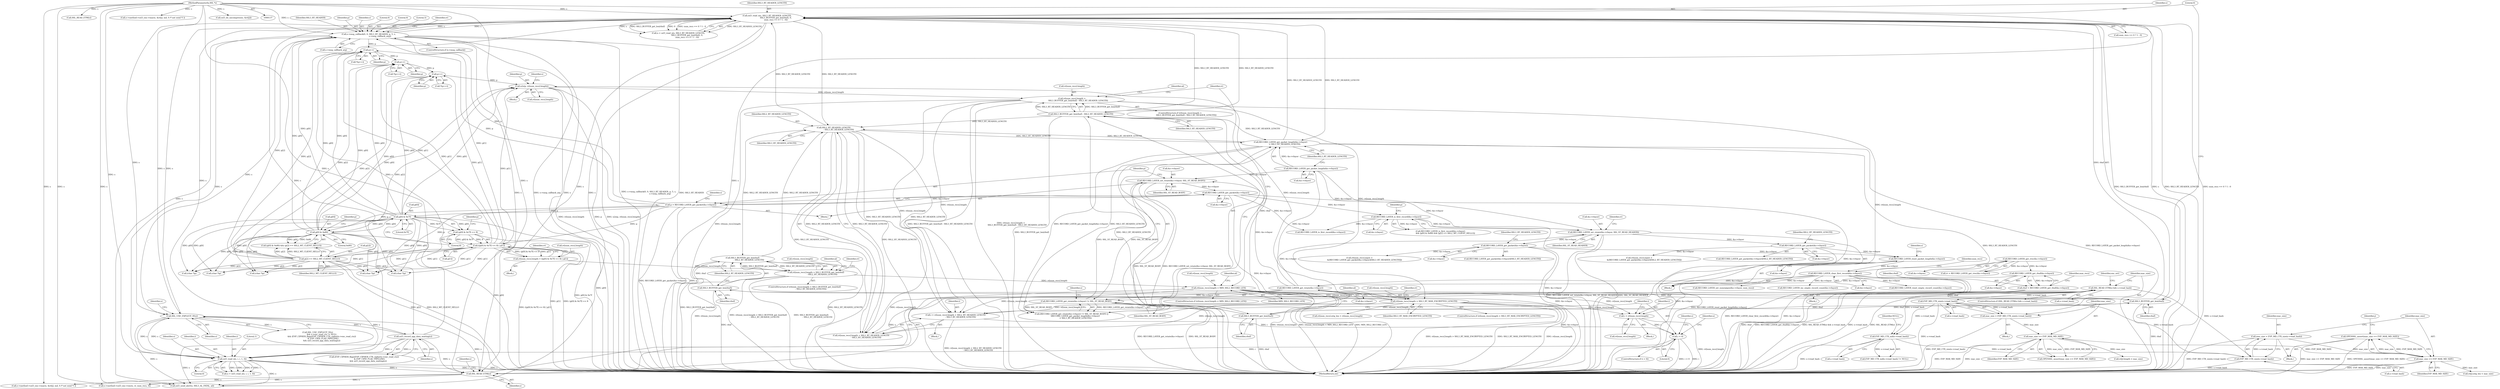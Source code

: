 digraph "0_openssl_4ad93618d26a3ea23d36ad5498ff4f59eff3a4d2_1@API" {
"1000922" [label="(Call,OPENSSL_assert(mac_size <= EVP_MAX_MD_SIZE))"];
"1000923" [label="(Call,mac_size <= EVP_MAX_MD_SIZE)"];
"1000916" [label="(Call,mac_size = EVP_MD_CTX_size(s->read_hash))"];
"1000918" [label="(Call,EVP_MD_CTX_size(s->read_hash))"];
"1000750" [label="(Call,EVP_MD_CTX_size(s->read_hash))"];
"1000740" [label="(Call,SSL_READ_ETM(s) && s->read_hash)"];
"1000741" [label="(Call,SSL_READ_ETM(s))"];
"1000216" [label="(Call,ssl3_read_n(s, SSL3_RT_HEADER_LENGTH,\n                            SSL3_BUFFER_get_len(rbuf), 0,\n                            num_recs == 0 ? 1 : 0))"];
"1000342" [label="(Call,s->msg_callback(0, 0, SSL3_RT_HEADER, p, 5, s,\n                                    s->msg_callback_arg))"];
"1000292" [label="(Call,p[0] & 0x7f)"];
"1000259" [label="(Call,p[0] & 0x80)"];
"1000240" [label="(Call,p = RECORD_LAYER_get_packet(&s->rlayer))"];
"1000242" [label="(Call,RECORD_LAYER_get_packet(&s->rlayer))"];
"1000234" [label="(Call,RECORD_LAYER_set_rstate(&s->rlayer, SSL_ST_READ_BODY))"];
"1000200" [label="(Call,RECORD_LAYER_get_rstate(&s->rlayer))"];
"1000701" [label="(Call,RECORD_LAYER_clear_first_record(&s->rlayer))"];
"1000696" [label="(Call,RECORD_LAYER_reset_packet_length(&s->rlayer))"];
"1000643" [label="(Call,RECORD_LAYER_get_packet(&s->rlayer))"];
"1000604" [label="(Call,RECORD_LAYER_set_rstate(&s->rlayer, SSL_ST_READ_HEADER))"];
"1000253" [label="(Call,RECORD_LAYER_is_first_record(&s->rlayer))"];
"1000207" [label="(Call,RECORD_LAYER_get_packet_length(&s->rlayer))"];
"1000627" [label="(Call,RECORD_LAYER_get_packet(&s->rlayer))"];
"1000173" [label="(Call,RECORD_LAYER_get_rbuf(&s->rlayer))"];
"1000166" [label="(Call,RECORD_LAYER_get_rrec(&s->rlayer))"];
"1000199" [label="(Call,RECORD_LAYER_get_rstate(&s->rlayer) != SSL_ST_READ_BODY)"];
"1000264" [label="(Call,p[2] == SSL2_MT_CLIENT_HELLO)"];
"1000290" [label="(Call,((p[0] & 0x7f) << 8) | p[1])"];
"1000291" [label="(Call,(p[0] & 0x7f) << 8)"];
"1000138" [label="(MethodParameterIn,SSL *s)"];
"1000737" [label="(Call,ssl3_record_app_data_waiting(s))"];
"1000721" [label="(Call,SSL_USE_EXPLICIT_IV(s))"];
"1000592" [label="(Call,ssl3_read_n(s, i, i, 1, 0))"];
"1000586" [label="(Call,i > 0)"];
"1000578" [label="(Call,i = rr[num_recs].length)"];
"1000321" [label="(Call,rr[num_recs].length < MIN_SSL2_RECORD_LEN)"];
"1000302" [label="(Call,rr[num_recs].length > SSL3_BUFFER_get_len(rbuf)\n                    - SSL2_RT_HEADER_LENGTH)"];
"1000284" [label="(Call,rr[num_recs].length = ((p[0] & 0x7f) << 8) | p[1])"];
"1000308" [label="(Call,SSL3_BUFFER_get_len(rbuf)\n                    - SSL2_RT_HEADER_LENGTH)"];
"1000309" [label="(Call,SSL3_BUFFER_get_len(rbuf))"];
"1000219" [label="(Call,SSL3_BUFFER_get_len(rbuf))"];
"1000171" [label="(Call,rbuf = RECORD_LAYER_get_rbuf(&s->rlayer))"];
"1000545" [label="(Call,SSL3_BUFFER_get_len(rbuf))"];
"1000573" [label="(Call,SSL2_RT_HEADER_LENGTH\n                - SSL3_RT_HEADER_LENGTH)"];
"1000206" [label="(Call,RECORD_LAYER_get_packet_length(&s->rlayer)\n             < SSL3_RT_HEADER_LENGTH)"];
"1000544" [label="(Call,SSL3_BUFFER_get_len(rbuf) - SSL3_RT_HEADER_LENGTH)"];
"1000538" [label="(Call,rr[num_recs].length >\n                    SSL3_BUFFER_get_len(rbuf) - SSL3_RT_HEADER_LENGTH)"];
"1000385" [label="(Call,n2s(p, rr[num_recs].length))"];
"1000369" [label="(Call,p++)"];
"1000364" [label="(Call,p++)"];
"1000359" [label="(Call,p++)"];
"1000650" [label="(Call,rr[num_recs].length > SSL3_RT_MAX_ENCRYPTED_LENGTH)"];
"1000565" [label="(Call,i = rr[num_recs].length + SSL2_RT_HEADER_LENGTH\n                - SSL3_RT_HEADER_LENGTH)"];
"1000905" [label="(Call,EVP_MD_CTX_md(s->read_hash))"];
"1000755" [label="(Call,mac_size <= EVP_MAX_MD_SIZE)"];
"1000748" [label="(Call,mac_size = EVP_MD_CTX_size(s->read_hash))"];
"1000205" [label="(Identifier,SSL_ST_READ_BODY)"];
"1000739" [label="(ControlStructure,if (SSL_READ_ETM(s) && s->read_hash))"];
"1000592" [label="(Call,ssl3_read_n(s, i, i, 1, 0))"];
"1000573" [label="(Call,SSL2_RT_HEADER_LENGTH\n                - SSL3_RT_HEADER_LENGTH)"];
"1000910" [label="(Block,)"];
"1000744" [label="(Identifier,s)"];
"1000217" [label="(Identifier,s)"];
"1000609" [label="(Identifier,SSL_ST_READ_HEADER)"];
"1000668" [label="(Identifier,rr)"];
"1000369" [label="(Call,p++)"];
"1000938" [label="(Call,rr[j].orig_len < mac_size)"];
"1000701" [label="(Call,RECORD_LAYER_clear_first_record(&s->rlayer))"];
"1000387" [label="(Call,rr[num_recs].length)"];
"1000605" [label="(Call,&s->rlayer)"];
"1000345" [label="(Identifier,SSL3_RT_HEADER)"];
"1000320" [label="(ControlStructure,if (rr[num_recs].length < MIN_SSL2_RECORD_LEN))"];
"1000293" [label="(Call,p[0])"];
"1000593" [label="(Identifier,s)"];
"1000928" [label="(Identifier,j)"];
"1000656" [label="(Identifier,SSL3_RT_MAX_ENCRYPTED_LENGTH)"];
"1000346" [label="(Identifier,p)"];
"1000218" [label="(Identifier,SSL3_RT_HEADER_LENGTH)"];
"1000905" [label="(Call,EVP_MD_CTX_md(s->read_hash))"];
"1000259" [label="(Call,p[0] & 0x80)"];
"1000284" [label="(Call,rr[num_recs].length = ((p[0] & 0x7f) << 8) | p[1])"];
"1000836" [label="(Identifier,enc_err)"];
"1000219" [label="(Call,SSL3_BUFFER_get_len(rbuf))"];
"1000240" [label="(Call,p = RECORD_LAYER_get_packet(&s->rlayer))"];
"1000628" [label="(Call,&s->rlayer)"];
"1000595" [label="(Identifier,i)"];
"1000305" [label="(Identifier,rr)"];
"1000708" [label="(Identifier,num_recs)"];
"1000290" [label="(Call,((p[0] & 0x7f) << 8) | p[1])"];
"1000363" [label="(Call,*(p++))"];
"1000614" [label="(Identifier,rr)"];
"1000386" [label="(Identifier,p)"];
"1000207" [label="(Call,RECORD_LAYER_get_packet_length(&s->rlayer))"];
"1000291" [label="(Call,(p[0] & 0x7f) << 8)"];
"1000498" [label="(Call,(char *)p)"];
"1000919" [label="(Call,s->read_hash)"];
"1000385" [label="(Call,n2s(p, rr[num_recs].length))"];
"1000632" [label="(Identifier,SSL2_RT_HEADER_LENGTH)"];
"1000481" [label="(Call,(char *)p)"];
"1000547" [label="(Identifier,SSL3_RT_HEADER_LENGTH)"];
"1000743" [label="(Call,s->read_hash)"];
"1000167" [label="(Call,&s->rlayer)"];
"1000741" [label="(Call,SSL_READ_ETM(s))"];
"1000172" [label="(Identifier,rbuf)"];
"1000539" [label="(Call,rr[num_recs].length)"];
"1000368" [label="(Call,*(p++))"];
"1000923" [label="(Call,mac_size <= EVP_MAX_MD_SIZE)"];
"1000579" [label="(Identifier,i)"];
"1000925" [label="(Identifier,EVP_MAX_MD_SIZE)"];
"1000254" [label="(Call,&s->rlayer)"];
"1000676" [label="(Call,rr[num_recs].orig_len = rr[num_recs].length)"];
"1000751" [label="(Call,s->read_hash)"];
"1000550" [label="(Identifier,al)"];
"1000321" [label="(Call,rr[num_recs].length < MIN_SSL2_RECORD_LEN)"];
"1000565" [label="(Call,i = rr[num_recs].length + SSL2_RT_HEADER_LENGTH\n                - SSL3_RT_HEADER_LENGTH)"];
"1000253" [label="(Call,RECORD_LAYER_is_first_record(&s->rlayer))"];
"1000902" [label="(Call,SSL_READ_ETM(s))"];
"1000296" [label="(Literal,0x7f)"];
"1000342" [label="(Call,s->msg_callback(0, 0, SSL3_RT_HEADER, p, 5, s,\n                                    s->msg_callback_arg))"];
"1000139" [label="(Block,)"];
"1000171" [label="(Call,rbuf = RECORD_LAYER_get_rbuf(&s->rlayer))"];
"1001197" [label="(MethodReturn,int)"];
"1000737" [label="(Call,ssl3_record_app_data_waiting(s))"];
"1000704" [label="(Identifier,s)"];
"1000578" [label="(Call,i = rr[num_recs].length)"];
"1000200" [label="(Call,RECORD_LAYER_get_rstate(&s->rlayer))"];
"1001181" [label="(Call,RECORD_LAYER_set_numrpipes(&s->rlayer, num_recs))"];
"1000560" [label="(Identifier,rr)"];
"1000906" [label="(Call,s->read_hash)"];
"1000806" [label="(Call,s->method->ssl3_enc->mac(s, &rr[j], md, 0 /* not send */ ))"];
"1000642" [label="(Call,RECORD_LAYER_get_packet(&s->rlayer)[SSL3_RT_HEADER_LENGTH])"];
"1000299" [label="(Identifier,p)"];
"1000697" [label="(Call,&s->rlayer)"];
"1000590" [label="(Call,n = ssl3_read_n(s, i, i, 1, 0))"];
"1000348" [label="(Identifier,s)"];
"1000754" [label="(Call,OPENSSL_assert(mac_size <= EVP_MAX_MD_SIZE))"];
"1001153" [label="(Call,RECORD_LAYER_inc_empty_record_count(&s->rlayer))"];
"1000635" [label="(Call,rr[num_recs].input =\n                &(RECORD_LAYER_get_packet(&s->rlayer)[SSL3_RT_HEADER_LENGTH]))"];
"1000285" [label="(Call,rr[num_recs].length)"];
"1000337" [label="(Block,)"];
"1000358" [label="(Call,*(p++))"];
"1000566" [label="(Identifier,i)"];
"1000250" [label="(Identifier,s)"];
"1000164" [label="(Call,rr = RECORD_LAYER_get_rrec(&s->rlayer))"];
"1000756" [label="(Identifier,mac_size)"];
"1000619" [label="(Call,rr[num_recs].input =\n                &(RECORD_LAYER_get_packet(&s->rlayer)[SSL2_RT_HEADER_LENGTH]))"];
"1000222" [label="(Call,num_recs == 0 ? 1 : 0)"];
"1000221" [label="(Literal,0)"];
"1000696" [label="(Call,RECORD_LAYER_reset_packet_length(&s->rlayer))"];
"1000597" [label="(Literal,0)"];
"1000199" [label="(Call,RECORD_LAYER_get_rstate(&s->rlayer) != SSL_ST_READ_BODY)"];
"1000729" [label="(Call,(EVP_CIPHER_flags(EVP_CIPHER_CTX_cipher(s->enc_read_ctx))\n                 & EVP_CIPH_FLAG_PIPELINE)\n             && ssl3_record_app_data_waiting(s))"];
"1000755" [label="(Call,mac_size <= EVP_MAX_MD_SIZE)"];
"1000359" [label="(Call,p++)"];
"1000370" [label="(Identifier,p)"];
"1000567" [label="(Call,rr[num_recs].length + SSL2_RT_HEADER_LENGTH\n                - SSL3_RT_HEADER_LENGTH)"];
"1000585" [label="(ControlStructure,if (i > 0))"];
"1000649" [label="(ControlStructure,if (rr[num_recs].length > SSL3_RT_MAX_ENCRYPTED_LENGTH))"];
"1000916" [label="(Call,mac_size = EVP_MD_CTX_size(s->read_hash))"];
"1000659" [label="(Identifier,al)"];
"1000314" [label="(Identifier,al)"];
"1000344" [label="(Literal,0)"];
"1000268" [label="(Identifier,SSL2_MT_CLIENT_HELLO)"];
"1000917" [label="(Identifier,mac_size)"];
"1000924" [label="(Identifier,mac_size)"];
"1000234" [label="(Call,RECORD_LAYER_set_rstate(&s->rlayer, SSL_ST_READ_BODY))"];
"1000721" [label="(Call,SSL_USE_EXPLICIT_IV(s))"];
"1000738" [label="(Identifier,s)"];
"1000577" [label="(Block,)"];
"1000330" [label="(Identifier,al)"];
"1001019" [label="(Call,s->method->ssl3_enc->mac(s, &rr[j], md, 0 /* not send */ ))"];
"1000837" [label="(Call,s->method->ssl3_enc->enc(s, rr, num_recs, 0))"];
"1000904" [label="(Call,EVP_MD_CTX_md(s->read_hash) != NULL)"];
"1000918" [label="(Call,EVP_MD_CTX_size(s->read_hash))"];
"1000604" [label="(Call,RECORD_LAYER_set_rstate(&s->rlayer, SSL_ST_READ_HEADER))"];
"1000298" [label="(Call,p[1])"];
"1000327" [label="(Identifier,MIN_SSL2_RECORD_LEN)"];
"1000322" [label="(Call,rr[num_recs].length)"];
"1000301" [label="(ControlStructure,if (rr[num_recs].length > SSL3_BUFFER_get_len(rbuf)\n                    - SSL2_RT_HEADER_LENGTH))"];
"1000746" [label="(Block,)"];
"1000748" [label="(Call,mac_size = EVP_MD_CTX_size(s->read_hash))"];
"1000206" [label="(Call,RECORD_LAYER_get_packet_length(&s->rlayer)\n             < SSL3_RT_HEADER_LENGTH)"];
"1000241" [label="(Identifier,p)"];
"1000750" [label="(Call,EVP_MD_CTX_size(s->read_hash))"];
"1000544" [label="(Call,SSL3_BUFFER_get_len(rbuf) - SSL3_RT_HEADER_LENGTH)"];
"1000252" [label="(Call,RECORD_LAYER_is_first_record(&s->rlayer)\n                && (p[0] & 0x80) && (p[2] == SSL2_MT_CLIENT_HELLO))"];
"1000265" [label="(Call,p[2])"];
"1000235" [label="(Call,&s->rlayer)"];
"1000575" [label="(Identifier,SSL3_RT_HEADER_LENGTH)"];
"1000546" [label="(Identifier,rbuf)"];
"1000740" [label="(Call,SSL_READ_ETM(s) && s->read_hash)"];
"1000922" [label="(Call,OPENSSL_assert(mac_size <= EVP_MAX_MD_SIZE))"];
"1000243" [label="(Call,&s->rlayer)"];
"1000173" [label="(Call,RECORD_LAYER_get_rbuf(&s->rlayer))"];
"1001190" [label="(Call,ssl3_send_alert(s, SSL3_AL_FATAL, al))"];
"1000455" [label="(Call,RECORD_LAYER_is_first_record(&s->rlayer))"];
"1000198" [label="(Call,(RECORD_LAYER_get_rstate(&s->rlayer) != SSL_ST_READ_BODY) ||\n            (RECORD_LAYER_get_packet_length(&s->rlayer)\n             < SSL3_RT_HEADER_LENGTH))"];
"1000564" [label="(Block,)"];
"1000586" [label="(Call,i > 0)"];
"1000343" [label="(Literal,0)"];
"1000338" [label="(ControlStructure,if (s->msg_callback))"];
"1000347" [label="(Literal,5)"];
"1000349" [label="(Call,s->msg_callback_arg)"];
"1000580" [label="(Call,rr[num_recs].length)"];
"1000490" [label="(Call,(char *)p)"];
"1000210" [label="(Identifier,s)"];
"1000297" [label="(Literal,8)"];
"1000214" [label="(Call,n = ssl3_read_n(s, SSL3_RT_HEADER_LENGTH,\n                            SSL3_BUFFER_get_len(rbuf), 0,\n                            num_recs == 0 ? 1 : 0))"];
"1000574" [label="(Identifier,SSL2_RT_HEADER_LENGTH)"];
"1000769" [label="(Call,rr[j].length < mac_size)"];
"1000201" [label="(Call,&s->rlayer)"];
"1000220" [label="(Identifier,rbuf)"];
"1000260" [label="(Call,p[0])"];
"1000269" [label="(Block,)"];
"1000138" [label="(MethodParameterIn,SSL *s)"];
"1000587" [label="(Identifier,i)"];
"1000309" [label="(Call,SSL3_BUFFER_get_len(rbuf))"];
"1000702" [label="(Call,&s->rlayer)"];
"1000261" [label="(Identifier,p)"];
"1000650" [label="(Call,rr[num_recs].length > SSL3_RT_MAX_ENCRYPTED_LENGTH)"];
"1000208" [label="(Call,&s->rlayer)"];
"1000749" [label="(Identifier,mac_size)"];
"1000365" [label="(Identifier,p)"];
"1000196" [label="(Block,)"];
"1000216" [label="(Call,ssl3_read_n(s, SSL3_RT_HEADER_LENGTH,\n                            SSL3_BUFFER_get_len(rbuf), 0,\n                            num_recs == 0 ? 1 : 0))"];
"1000302" [label="(Call,rr[num_recs].length > SSL3_BUFFER_get_len(rbuf)\n                    - SSL2_RT_HEADER_LENGTH)"];
"1000179" [label="(Identifier,max_recs)"];
"1000651" [label="(Call,rr[num_recs].length)"];
"1000364" [label="(Call,p++)"];
"1000174" [label="(Call,&s->rlayer)"];
"1000588" [label="(Literal,0)"];
"1000909" [label="(Identifier,NULL)"];
"1000360" [label="(Identifier,p)"];
"1000472" [label="(Call,(char *)p)"];
"1000311" [label="(Identifier,SSL2_RT_HEADER_LENGTH)"];
"1000166" [label="(Call,RECORD_LAYER_get_rrec(&s->rlayer))"];
"1000538" [label="(Call,rr[num_recs].length >\n                    SSL3_BUFFER_get_len(rbuf) - SSL3_RT_HEADER_LENGTH)"];
"1000757" [label="(Identifier,EVP_MAX_MD_SIZE)"];
"1000239" [label="(Identifier,SSL_ST_READ_BODY)"];
"1000627" [label="(Call,RECORD_LAYER_get_packet(&s->rlayer))"];
"1000355" [label="(Identifier,rr)"];
"1000537" [label="(ControlStructure,if (rr[num_recs].length >\n                    SSL3_BUFFER_get_len(rbuf) - SSL3_RT_HEADER_LENGTH))"];
"1000720" [label="(Call,SSL_USE_EXPLICIT_IV(s)\n             && s->enc_read_ctx != NULL\n             && (EVP_CIPHER_flags(EVP_CIPHER_CTX_cipher(s->enc_read_ctx))\n                 & EVP_CIPH_FLAG_PIPELINE)\n             && ssl3_record_app_data_waiting(s))"];
"1000545" [label="(Call,SSL3_BUFFER_get_len(rbuf))"];
"1000213" [label="(Block,)"];
"1000607" [label="(Identifier,s)"];
"1000308" [label="(Call,SSL3_BUFFER_get_len(rbuf)\n                    - SSL2_RT_HEADER_LENGTH)"];
"1000324" [label="(Identifier,rr)"];
"1000594" [label="(Identifier,i)"];
"1000242" [label="(Call,RECORD_LAYER_get_packet(&s->rlayer))"];
"1000591" [label="(Identifier,n)"];
"1000596" [label="(Literal,1)"];
"1000264" [label="(Call,p[2] == SSL2_MT_CLIENT_HELLO)"];
"1000396" [label="(Identifier,s)"];
"1000258" [label="(Call,(p[0] & 0x80) && (p[2] == SSL2_MT_CLIENT_HELLO))"];
"1000212" [label="(Identifier,SSL3_RT_HEADER_LENGTH)"];
"1000292" [label="(Call,p[0] & 0x7f)"];
"1000643" [label="(Call,RECORD_LAYER_get_packet(&s->rlayer))"];
"1000648" [label="(Identifier,SSL3_RT_HEADER_LENGTH)"];
"1000644" [label="(Call,&s->rlayer)"];
"1000310" [label="(Identifier,rbuf)"];
"1000303" [label="(Call,rr[num_recs].length)"];
"1000266" [label="(Identifier,p)"];
"1000263" [label="(Literal,0x80)"];
"1000742" [label="(Identifier,s)"];
"1001176" [label="(Call,RECORD_LAYER_reset_empty_record_count(&s->rlayer))"];
"1000726" [label="(Identifier,s)"];
"1000626" [label="(Call,RECORD_LAYER_get_packet(&s->rlayer)[SSL2_RT_HEADER_LENGTH])"];
"1000722" [label="(Identifier,s)"];
"1000513" [label="(Call,(char *)p)"];
"1001107" [label="(Call,ssl3_do_uncompress(s, &rr[j]))"];
"1000922" -> "1000910"  [label="AST: "];
"1000922" -> "1000923"  [label="CFG: "];
"1000923" -> "1000922"  [label="AST: "];
"1000928" -> "1000922"  [label="CFG: "];
"1000922" -> "1001197"  [label="DDG: mac_size <= EVP_MAX_MD_SIZE"];
"1000922" -> "1001197"  [label="DDG: OPENSSL_assert(mac_size <= EVP_MAX_MD_SIZE)"];
"1000923" -> "1000922"  [label="DDG: mac_size"];
"1000923" -> "1000922"  [label="DDG: EVP_MAX_MD_SIZE"];
"1000923" -> "1000925"  [label="CFG: "];
"1000924" -> "1000923"  [label="AST: "];
"1000925" -> "1000923"  [label="AST: "];
"1000923" -> "1001197"  [label="DDG: EVP_MAX_MD_SIZE"];
"1000923" -> "1001197"  [label="DDG: mac_size"];
"1000916" -> "1000923"  [label="DDG: mac_size"];
"1000755" -> "1000923"  [label="DDG: EVP_MAX_MD_SIZE"];
"1000923" -> "1000938"  [label="DDG: mac_size"];
"1000916" -> "1000910"  [label="AST: "];
"1000916" -> "1000918"  [label="CFG: "];
"1000917" -> "1000916"  [label="AST: "];
"1000918" -> "1000916"  [label="AST: "];
"1000924" -> "1000916"  [label="CFG: "];
"1000916" -> "1001197"  [label="DDG: EVP_MD_CTX_size(s->read_hash)"];
"1000918" -> "1000916"  [label="DDG: s->read_hash"];
"1000918" -> "1000919"  [label="CFG: "];
"1000919" -> "1000918"  [label="AST: "];
"1000918" -> "1001197"  [label="DDG: s->read_hash"];
"1000750" -> "1000918"  [label="DDG: s->read_hash"];
"1000905" -> "1000918"  [label="DDG: s->read_hash"];
"1000740" -> "1000918"  [label="DDG: s->read_hash"];
"1000750" -> "1000748"  [label="AST: "];
"1000750" -> "1000751"  [label="CFG: "];
"1000751" -> "1000750"  [label="AST: "];
"1000748" -> "1000750"  [label="CFG: "];
"1000750" -> "1001197"  [label="DDG: s->read_hash"];
"1000750" -> "1000748"  [label="DDG: s->read_hash"];
"1000740" -> "1000750"  [label="DDG: s->read_hash"];
"1000750" -> "1000905"  [label="DDG: s->read_hash"];
"1000740" -> "1000739"  [label="AST: "];
"1000740" -> "1000741"  [label="CFG: "];
"1000740" -> "1000743"  [label="CFG: "];
"1000741" -> "1000740"  [label="AST: "];
"1000743" -> "1000740"  [label="AST: "];
"1000749" -> "1000740"  [label="CFG: "];
"1000836" -> "1000740"  [label="CFG: "];
"1000740" -> "1001197"  [label="DDG: SSL_READ_ETM(s) && s->read_hash"];
"1000740" -> "1001197"  [label="DDG: s->read_hash"];
"1000740" -> "1001197"  [label="DDG: SSL_READ_ETM(s)"];
"1000741" -> "1000740"  [label="DDG: s"];
"1000740" -> "1000905"  [label="DDG: s->read_hash"];
"1000741" -> "1000742"  [label="CFG: "];
"1000742" -> "1000741"  [label="AST: "];
"1000744" -> "1000741"  [label="CFG: "];
"1000216" -> "1000741"  [label="DDG: s"];
"1000342" -> "1000741"  [label="DDG: s"];
"1000737" -> "1000741"  [label="DDG: s"];
"1000592" -> "1000741"  [label="DDG: s"];
"1000721" -> "1000741"  [label="DDG: s"];
"1000138" -> "1000741"  [label="DDG: s"];
"1000741" -> "1000806"  [label="DDG: s"];
"1000741" -> "1000837"  [label="DDG: s"];
"1000741" -> "1001190"  [label="DDG: s"];
"1000216" -> "1000214"  [label="AST: "];
"1000216" -> "1000222"  [label="CFG: "];
"1000217" -> "1000216"  [label="AST: "];
"1000218" -> "1000216"  [label="AST: "];
"1000219" -> "1000216"  [label="AST: "];
"1000221" -> "1000216"  [label="AST: "];
"1000222" -> "1000216"  [label="AST: "];
"1000214" -> "1000216"  [label="CFG: "];
"1000216" -> "1001197"  [label="DDG: SSL3_BUFFER_get_len(rbuf)"];
"1000216" -> "1001197"  [label="DDG: s"];
"1000216" -> "1001197"  [label="DDG: SSL3_RT_HEADER_LENGTH"];
"1000216" -> "1001197"  [label="DDG: num_recs == 0 ? 1 : 0"];
"1000216" -> "1000206"  [label="DDG: SSL3_RT_HEADER_LENGTH"];
"1000216" -> "1000214"  [label="DDG: SSL3_RT_HEADER_LENGTH"];
"1000216" -> "1000214"  [label="DDG: s"];
"1000216" -> "1000214"  [label="DDG: SSL3_BUFFER_get_len(rbuf)"];
"1000216" -> "1000214"  [label="DDG: 0"];
"1000216" -> "1000214"  [label="DDG: num_recs == 0 ? 1 : 0"];
"1000342" -> "1000216"  [label="DDG: s"];
"1000737" -> "1000216"  [label="DDG: s"];
"1000592" -> "1000216"  [label="DDG: s"];
"1000721" -> "1000216"  [label="DDG: s"];
"1000138" -> "1000216"  [label="DDG: s"];
"1000573" -> "1000216"  [label="DDG: SSL3_RT_HEADER_LENGTH"];
"1000206" -> "1000216"  [label="DDG: SSL3_RT_HEADER_LENGTH"];
"1000544" -> "1000216"  [label="DDG: SSL3_RT_HEADER_LENGTH"];
"1000219" -> "1000216"  [label="DDG: rbuf"];
"1000216" -> "1000342"  [label="DDG: s"];
"1000216" -> "1000544"  [label="DDG: SSL3_RT_HEADER_LENGTH"];
"1000216" -> "1000573"  [label="DDG: SSL3_RT_HEADER_LENGTH"];
"1000216" -> "1000592"  [label="DDG: s"];
"1000216" -> "1000721"  [label="DDG: s"];
"1000216" -> "1001190"  [label="DDG: s"];
"1000342" -> "1000338"  [label="AST: "];
"1000342" -> "1000349"  [label="CFG: "];
"1000343" -> "1000342"  [label="AST: "];
"1000344" -> "1000342"  [label="AST: "];
"1000345" -> "1000342"  [label="AST: "];
"1000346" -> "1000342"  [label="AST: "];
"1000347" -> "1000342"  [label="AST: "];
"1000348" -> "1000342"  [label="AST: "];
"1000349" -> "1000342"  [label="AST: "];
"1000355" -> "1000342"  [label="CFG: "];
"1000342" -> "1001197"  [label="DDG: s->msg_callback_arg"];
"1000342" -> "1001197"  [label="DDG: s"];
"1000342" -> "1001197"  [label="DDG: s->msg_callback(0, 0, SSL3_RT_HEADER, p, 5, s,\n                                    s->msg_callback_arg)"];
"1000342" -> "1001197"  [label="DDG: SSL3_RT_HEADER"];
"1000292" -> "1000342"  [label="DDG: p[0]"];
"1000264" -> "1000342"  [label="DDG: p[2]"];
"1000240" -> "1000342"  [label="DDG: p"];
"1000259" -> "1000342"  [label="DDG: p[0]"];
"1000290" -> "1000342"  [label="DDG: p[1]"];
"1000138" -> "1000342"  [label="DDG: s"];
"1000342" -> "1000359"  [label="DDG: p"];
"1000342" -> "1000592"  [label="DDG: s"];
"1000342" -> "1000721"  [label="DDG: s"];
"1000342" -> "1001190"  [label="DDG: s"];
"1000292" -> "1000291"  [label="AST: "];
"1000292" -> "1000296"  [label="CFG: "];
"1000293" -> "1000292"  [label="AST: "];
"1000296" -> "1000292"  [label="AST: "];
"1000297" -> "1000292"  [label="CFG: "];
"1000292" -> "1001197"  [label="DDG: p[0]"];
"1000292" -> "1000259"  [label="DDG: p[0]"];
"1000292" -> "1000291"  [label="DDG: p[0]"];
"1000292" -> "1000291"  [label="DDG: 0x7f"];
"1000259" -> "1000292"  [label="DDG: p[0]"];
"1000240" -> "1000292"  [label="DDG: p"];
"1000292" -> "1000359"  [label="DDG: p[0]"];
"1000292" -> "1000364"  [label="DDG: p[0]"];
"1000292" -> "1000369"  [label="DDG: p[0]"];
"1000292" -> "1000385"  [label="DDG: p[0]"];
"1000292" -> "1000472"  [label="DDG: p[0]"];
"1000292" -> "1000481"  [label="DDG: p[0]"];
"1000292" -> "1000490"  [label="DDG: p[0]"];
"1000292" -> "1000498"  [label="DDG: p[0]"];
"1000292" -> "1000513"  [label="DDG: p[0]"];
"1000259" -> "1000258"  [label="AST: "];
"1000259" -> "1000263"  [label="CFG: "];
"1000260" -> "1000259"  [label="AST: "];
"1000263" -> "1000259"  [label="AST: "];
"1000266" -> "1000259"  [label="CFG: "];
"1000258" -> "1000259"  [label="CFG: "];
"1000259" -> "1001197"  [label="DDG: p[0]"];
"1000259" -> "1000258"  [label="DDG: p[0]"];
"1000259" -> "1000258"  [label="DDG: 0x80"];
"1000240" -> "1000259"  [label="DDG: p"];
"1000259" -> "1000359"  [label="DDG: p[0]"];
"1000259" -> "1000364"  [label="DDG: p[0]"];
"1000259" -> "1000369"  [label="DDG: p[0]"];
"1000259" -> "1000385"  [label="DDG: p[0]"];
"1000259" -> "1000472"  [label="DDG: p[0]"];
"1000259" -> "1000481"  [label="DDG: p[0]"];
"1000259" -> "1000490"  [label="DDG: p[0]"];
"1000259" -> "1000498"  [label="DDG: p[0]"];
"1000259" -> "1000513"  [label="DDG: p[0]"];
"1000240" -> "1000213"  [label="AST: "];
"1000240" -> "1000242"  [label="CFG: "];
"1000241" -> "1000240"  [label="AST: "];
"1000242" -> "1000240"  [label="AST: "];
"1000250" -> "1000240"  [label="CFG: "];
"1000240" -> "1001197"  [label="DDG: RECORD_LAYER_get_packet(&s->rlayer)"];
"1000240" -> "1001197"  [label="DDG: p"];
"1000242" -> "1000240"  [label="DDG: &s->rlayer"];
"1000240" -> "1000264"  [label="DDG: p"];
"1000240" -> "1000290"  [label="DDG: p"];
"1000240" -> "1000359"  [label="DDG: p"];
"1000242" -> "1000243"  [label="CFG: "];
"1000243" -> "1000242"  [label="AST: "];
"1000242" -> "1001197"  [label="DDG: &s->rlayer"];
"1000234" -> "1000242"  [label="DDG: &s->rlayer"];
"1000242" -> "1000253"  [label="DDG: &s->rlayer"];
"1000242" -> "1000455"  [label="DDG: &s->rlayer"];
"1000242" -> "1000604"  [label="DDG: &s->rlayer"];
"1000234" -> "1000213"  [label="AST: "];
"1000234" -> "1000239"  [label="CFG: "];
"1000235" -> "1000234"  [label="AST: "];
"1000239" -> "1000234"  [label="AST: "];
"1000241" -> "1000234"  [label="CFG: "];
"1000234" -> "1001197"  [label="DDG: SSL_ST_READ_BODY"];
"1000234" -> "1001197"  [label="DDG: RECORD_LAYER_set_rstate(&s->rlayer, SSL_ST_READ_BODY)"];
"1000234" -> "1000199"  [label="DDG: SSL_ST_READ_BODY"];
"1000200" -> "1000234"  [label="DDG: &s->rlayer"];
"1000207" -> "1000234"  [label="DDG: &s->rlayer"];
"1000199" -> "1000234"  [label="DDG: SSL_ST_READ_BODY"];
"1000200" -> "1000199"  [label="AST: "];
"1000200" -> "1000201"  [label="CFG: "];
"1000201" -> "1000200"  [label="AST: "];
"1000205" -> "1000200"  [label="CFG: "];
"1000200" -> "1001197"  [label="DDG: &s->rlayer"];
"1000200" -> "1000199"  [label="DDG: &s->rlayer"];
"1000701" -> "1000200"  [label="DDG: &s->rlayer"];
"1000173" -> "1000200"  [label="DDG: &s->rlayer"];
"1000200" -> "1000207"  [label="DDG: &s->rlayer"];
"1000200" -> "1000604"  [label="DDG: &s->rlayer"];
"1000701" -> "1000196"  [label="AST: "];
"1000701" -> "1000702"  [label="CFG: "];
"1000702" -> "1000701"  [label="AST: "];
"1000708" -> "1000701"  [label="CFG: "];
"1000701" -> "1001197"  [label="DDG: RECORD_LAYER_clear_first_record(&s->rlayer)"];
"1000701" -> "1001197"  [label="DDG: &s->rlayer"];
"1000696" -> "1000701"  [label="DDG: &s->rlayer"];
"1000701" -> "1001153"  [label="DDG: &s->rlayer"];
"1000701" -> "1001176"  [label="DDG: &s->rlayer"];
"1000701" -> "1001181"  [label="DDG: &s->rlayer"];
"1000696" -> "1000196"  [label="AST: "];
"1000696" -> "1000697"  [label="CFG: "];
"1000697" -> "1000696"  [label="AST: "];
"1000704" -> "1000696"  [label="CFG: "];
"1000696" -> "1001197"  [label="DDG: RECORD_LAYER_reset_packet_length(&s->rlayer)"];
"1000643" -> "1000696"  [label="DDG: &s->rlayer"];
"1000627" -> "1000696"  [label="DDG: &s->rlayer"];
"1000643" -> "1000642"  [label="AST: "];
"1000643" -> "1000644"  [label="CFG: "];
"1000644" -> "1000643"  [label="AST: "];
"1000648" -> "1000643"  [label="CFG: "];
"1000643" -> "1001197"  [label="DDG: &s->rlayer"];
"1000643" -> "1000635"  [label="DDG: &s->rlayer"];
"1000604" -> "1000643"  [label="DDG: &s->rlayer"];
"1000604" -> "1000196"  [label="AST: "];
"1000604" -> "1000609"  [label="CFG: "];
"1000605" -> "1000604"  [label="AST: "];
"1000609" -> "1000604"  [label="AST: "];
"1000614" -> "1000604"  [label="CFG: "];
"1000604" -> "1001197"  [label="DDG: RECORD_LAYER_set_rstate(&s->rlayer, SSL_ST_READ_HEADER)"];
"1000604" -> "1001197"  [label="DDG: SSL_ST_READ_HEADER"];
"1000253" -> "1000604"  [label="DDG: &s->rlayer"];
"1000207" -> "1000604"  [label="DDG: &s->rlayer"];
"1000604" -> "1000627"  [label="DDG: &s->rlayer"];
"1000253" -> "1000252"  [label="AST: "];
"1000253" -> "1000254"  [label="CFG: "];
"1000254" -> "1000253"  [label="AST: "];
"1000261" -> "1000253"  [label="CFG: "];
"1000252" -> "1000253"  [label="CFG: "];
"1000253" -> "1001197"  [label="DDG: &s->rlayer"];
"1000253" -> "1000252"  [label="DDG: &s->rlayer"];
"1000253" -> "1000455"  [label="DDG: &s->rlayer"];
"1000207" -> "1000206"  [label="AST: "];
"1000207" -> "1000208"  [label="CFG: "];
"1000208" -> "1000207"  [label="AST: "];
"1000212" -> "1000207"  [label="CFG: "];
"1000207" -> "1001197"  [label="DDG: &s->rlayer"];
"1000207" -> "1000206"  [label="DDG: &s->rlayer"];
"1000627" -> "1000626"  [label="AST: "];
"1000627" -> "1000628"  [label="CFG: "];
"1000628" -> "1000627"  [label="AST: "];
"1000632" -> "1000627"  [label="CFG: "];
"1000627" -> "1001197"  [label="DDG: &s->rlayer"];
"1000627" -> "1000619"  [label="DDG: &s->rlayer"];
"1000173" -> "1000171"  [label="AST: "];
"1000173" -> "1000174"  [label="CFG: "];
"1000174" -> "1000173"  [label="AST: "];
"1000171" -> "1000173"  [label="CFG: "];
"1000173" -> "1000171"  [label="DDG: &s->rlayer"];
"1000166" -> "1000173"  [label="DDG: &s->rlayer"];
"1000166" -> "1000164"  [label="AST: "];
"1000166" -> "1000167"  [label="CFG: "];
"1000167" -> "1000166"  [label="AST: "];
"1000164" -> "1000166"  [label="CFG: "];
"1000166" -> "1000164"  [label="DDG: &s->rlayer"];
"1000199" -> "1000198"  [label="AST: "];
"1000199" -> "1000205"  [label="CFG: "];
"1000205" -> "1000199"  [label="AST: "];
"1000210" -> "1000199"  [label="CFG: "];
"1000198" -> "1000199"  [label="CFG: "];
"1000199" -> "1001197"  [label="DDG: RECORD_LAYER_get_rstate(&s->rlayer)"];
"1000199" -> "1001197"  [label="DDG: SSL_ST_READ_BODY"];
"1000199" -> "1000198"  [label="DDG: RECORD_LAYER_get_rstate(&s->rlayer)"];
"1000199" -> "1000198"  [label="DDG: SSL_ST_READ_BODY"];
"1000264" -> "1000258"  [label="AST: "];
"1000264" -> "1000268"  [label="CFG: "];
"1000265" -> "1000264"  [label="AST: "];
"1000268" -> "1000264"  [label="AST: "];
"1000258" -> "1000264"  [label="CFG: "];
"1000264" -> "1001197"  [label="DDG: p[2]"];
"1000264" -> "1001197"  [label="DDG: SSL2_MT_CLIENT_HELLO"];
"1000264" -> "1000258"  [label="DDG: p[2]"];
"1000264" -> "1000258"  [label="DDG: SSL2_MT_CLIENT_HELLO"];
"1000264" -> "1000359"  [label="DDG: p[2]"];
"1000264" -> "1000364"  [label="DDG: p[2]"];
"1000264" -> "1000369"  [label="DDG: p[2]"];
"1000264" -> "1000385"  [label="DDG: p[2]"];
"1000264" -> "1000472"  [label="DDG: p[2]"];
"1000264" -> "1000481"  [label="DDG: p[2]"];
"1000264" -> "1000490"  [label="DDG: p[2]"];
"1000264" -> "1000498"  [label="DDG: p[2]"];
"1000264" -> "1000513"  [label="DDG: p[2]"];
"1000290" -> "1000284"  [label="AST: "];
"1000290" -> "1000298"  [label="CFG: "];
"1000291" -> "1000290"  [label="AST: "];
"1000298" -> "1000290"  [label="AST: "];
"1000284" -> "1000290"  [label="CFG: "];
"1000290" -> "1001197"  [label="DDG: p[1]"];
"1000290" -> "1001197"  [label="DDG: (p[0] & 0x7f) << 8"];
"1000290" -> "1000284"  [label="DDG: (p[0] & 0x7f) << 8"];
"1000290" -> "1000284"  [label="DDG: p[1]"];
"1000291" -> "1000290"  [label="DDG: p[0] & 0x7f"];
"1000291" -> "1000290"  [label="DDG: 8"];
"1000290" -> "1000359"  [label="DDG: p[1]"];
"1000290" -> "1000364"  [label="DDG: p[1]"];
"1000290" -> "1000369"  [label="DDG: p[1]"];
"1000290" -> "1000385"  [label="DDG: p[1]"];
"1000290" -> "1000472"  [label="DDG: p[1]"];
"1000290" -> "1000481"  [label="DDG: p[1]"];
"1000290" -> "1000490"  [label="DDG: p[1]"];
"1000290" -> "1000498"  [label="DDG: p[1]"];
"1000290" -> "1000513"  [label="DDG: p[1]"];
"1000291" -> "1000297"  [label="CFG: "];
"1000297" -> "1000291"  [label="AST: "];
"1000299" -> "1000291"  [label="CFG: "];
"1000291" -> "1001197"  [label="DDG: p[0] & 0x7f"];
"1000138" -> "1000137"  [label="AST: "];
"1000138" -> "1001197"  [label="DDG: s"];
"1000138" -> "1000592"  [label="DDG: s"];
"1000138" -> "1000721"  [label="DDG: s"];
"1000138" -> "1000737"  [label="DDG: s"];
"1000138" -> "1000806"  [label="DDG: s"];
"1000138" -> "1000837"  [label="DDG: s"];
"1000138" -> "1000902"  [label="DDG: s"];
"1000138" -> "1001019"  [label="DDG: s"];
"1000138" -> "1001107"  [label="DDG: s"];
"1000138" -> "1001190"  [label="DDG: s"];
"1000737" -> "1000729"  [label="AST: "];
"1000737" -> "1000738"  [label="CFG: "];
"1000738" -> "1000737"  [label="AST: "];
"1000729" -> "1000737"  [label="CFG: "];
"1000737" -> "1000592"  [label="DDG: s"];
"1000737" -> "1000721"  [label="DDG: s"];
"1000737" -> "1000729"  [label="DDG: s"];
"1000721" -> "1000737"  [label="DDG: s"];
"1000737" -> "1001190"  [label="DDG: s"];
"1000721" -> "1000720"  [label="AST: "];
"1000721" -> "1000722"  [label="CFG: "];
"1000722" -> "1000721"  [label="AST: "];
"1000726" -> "1000721"  [label="CFG: "];
"1000720" -> "1000721"  [label="CFG: "];
"1000721" -> "1000592"  [label="DDG: s"];
"1000721" -> "1000720"  [label="DDG: s"];
"1000592" -> "1000721"  [label="DDG: s"];
"1000721" -> "1001190"  [label="DDG: s"];
"1000592" -> "1000590"  [label="AST: "];
"1000592" -> "1000597"  [label="CFG: "];
"1000593" -> "1000592"  [label="AST: "];
"1000594" -> "1000592"  [label="AST: "];
"1000595" -> "1000592"  [label="AST: "];
"1000596" -> "1000592"  [label="AST: "];
"1000597" -> "1000592"  [label="AST: "];
"1000590" -> "1000592"  [label="CFG: "];
"1000592" -> "1001197"  [label="DDG: i"];
"1000592" -> "1001197"  [label="DDG: s"];
"1000592" -> "1000590"  [label="DDG: s"];
"1000592" -> "1000590"  [label="DDG: i"];
"1000592" -> "1000590"  [label="DDG: 0"];
"1000592" -> "1000590"  [label="DDG: 1"];
"1000586" -> "1000592"  [label="DDG: i"];
"1000592" -> "1001190"  [label="DDG: s"];
"1000586" -> "1000585"  [label="AST: "];
"1000586" -> "1000588"  [label="CFG: "];
"1000587" -> "1000586"  [label="AST: "];
"1000588" -> "1000586"  [label="AST: "];
"1000591" -> "1000586"  [label="CFG: "];
"1000607" -> "1000586"  [label="CFG: "];
"1000586" -> "1001197"  [label="DDG: i > 0"];
"1000586" -> "1001197"  [label="DDG: i"];
"1000578" -> "1000586"  [label="DDG: i"];
"1000565" -> "1000586"  [label="DDG: i"];
"1000578" -> "1000577"  [label="AST: "];
"1000578" -> "1000580"  [label="CFG: "];
"1000579" -> "1000578"  [label="AST: "];
"1000580" -> "1000578"  [label="AST: "];
"1000587" -> "1000578"  [label="CFG: "];
"1000578" -> "1001197"  [label="DDG: rr[num_recs].length"];
"1000321" -> "1000578"  [label="DDG: rr[num_recs].length"];
"1000538" -> "1000578"  [label="DDG: rr[num_recs].length"];
"1000650" -> "1000578"  [label="DDG: rr[num_recs].length"];
"1000321" -> "1000320"  [label="AST: "];
"1000321" -> "1000327"  [label="CFG: "];
"1000322" -> "1000321"  [label="AST: "];
"1000327" -> "1000321"  [label="AST: "];
"1000330" -> "1000321"  [label="CFG: "];
"1000560" -> "1000321"  [label="CFG: "];
"1000321" -> "1001197"  [label="DDG: rr[num_recs].length"];
"1000321" -> "1001197"  [label="DDG: rr[num_recs].length < MIN_SSL2_RECORD_LEN"];
"1000321" -> "1001197"  [label="DDG: MIN_SSL2_RECORD_LEN"];
"1000302" -> "1000321"  [label="DDG: rr[num_recs].length"];
"1000321" -> "1000565"  [label="DDG: rr[num_recs].length"];
"1000321" -> "1000567"  [label="DDG: rr[num_recs].length"];
"1000321" -> "1000650"  [label="DDG: rr[num_recs].length"];
"1000302" -> "1000301"  [label="AST: "];
"1000302" -> "1000308"  [label="CFG: "];
"1000303" -> "1000302"  [label="AST: "];
"1000308" -> "1000302"  [label="AST: "];
"1000314" -> "1000302"  [label="CFG: "];
"1000324" -> "1000302"  [label="CFG: "];
"1000302" -> "1001197"  [label="DDG: rr[num_recs].length"];
"1000302" -> "1001197"  [label="DDG: rr[num_recs].length > SSL3_BUFFER_get_len(rbuf)\n                    - SSL2_RT_HEADER_LENGTH"];
"1000302" -> "1001197"  [label="DDG: SSL3_BUFFER_get_len(rbuf)\n                    - SSL2_RT_HEADER_LENGTH"];
"1000284" -> "1000302"  [label="DDG: rr[num_recs].length"];
"1000308" -> "1000302"  [label="DDG: SSL3_BUFFER_get_len(rbuf)"];
"1000308" -> "1000302"  [label="DDG: SSL2_RT_HEADER_LENGTH"];
"1000284" -> "1000269"  [label="AST: "];
"1000285" -> "1000284"  [label="AST: "];
"1000305" -> "1000284"  [label="CFG: "];
"1000284" -> "1001197"  [label="DDG: ((p[0] & 0x7f) << 8) | p[1]"];
"1000308" -> "1000311"  [label="CFG: "];
"1000309" -> "1000308"  [label="AST: "];
"1000311" -> "1000308"  [label="AST: "];
"1000308" -> "1001197"  [label="DDG: SSL3_BUFFER_get_len(rbuf)"];
"1000308" -> "1001197"  [label="DDG: SSL2_RT_HEADER_LENGTH"];
"1000309" -> "1000308"  [label="DDG: rbuf"];
"1000573" -> "1000308"  [label="DDG: SSL2_RT_HEADER_LENGTH"];
"1000308" -> "1000573"  [label="DDG: SSL2_RT_HEADER_LENGTH"];
"1000309" -> "1000310"  [label="CFG: "];
"1000310" -> "1000309"  [label="AST: "];
"1000311" -> "1000309"  [label="CFG: "];
"1000309" -> "1001197"  [label="DDG: rbuf"];
"1000309" -> "1000219"  [label="DDG: rbuf"];
"1000219" -> "1000309"  [label="DDG: rbuf"];
"1000219" -> "1000220"  [label="CFG: "];
"1000220" -> "1000219"  [label="AST: "];
"1000221" -> "1000219"  [label="CFG: "];
"1000219" -> "1001197"  [label="DDG: rbuf"];
"1000171" -> "1000219"  [label="DDG: rbuf"];
"1000545" -> "1000219"  [label="DDG: rbuf"];
"1000219" -> "1000545"  [label="DDG: rbuf"];
"1000171" -> "1000139"  [label="AST: "];
"1000172" -> "1000171"  [label="AST: "];
"1000179" -> "1000171"  [label="CFG: "];
"1000171" -> "1001197"  [label="DDG: rbuf"];
"1000171" -> "1001197"  [label="DDG: RECORD_LAYER_get_rbuf(&s->rlayer)"];
"1000545" -> "1000544"  [label="AST: "];
"1000545" -> "1000546"  [label="CFG: "];
"1000546" -> "1000545"  [label="AST: "];
"1000547" -> "1000545"  [label="CFG: "];
"1000545" -> "1001197"  [label="DDG: rbuf"];
"1000545" -> "1000544"  [label="DDG: rbuf"];
"1000573" -> "1000567"  [label="AST: "];
"1000573" -> "1000575"  [label="CFG: "];
"1000574" -> "1000573"  [label="AST: "];
"1000575" -> "1000573"  [label="AST: "];
"1000567" -> "1000573"  [label="CFG: "];
"1000573" -> "1001197"  [label="DDG: SSL3_RT_HEADER_LENGTH"];
"1000573" -> "1001197"  [label="DDG: SSL2_RT_HEADER_LENGTH"];
"1000573" -> "1000206"  [label="DDG: SSL3_RT_HEADER_LENGTH"];
"1000573" -> "1000565"  [label="DDG: SSL2_RT_HEADER_LENGTH"];
"1000573" -> "1000565"  [label="DDG: SSL3_RT_HEADER_LENGTH"];
"1000573" -> "1000567"  [label="DDG: SSL2_RT_HEADER_LENGTH"];
"1000573" -> "1000567"  [label="DDG: SSL3_RT_HEADER_LENGTH"];
"1000206" -> "1000573"  [label="DDG: SSL3_RT_HEADER_LENGTH"];
"1000544" -> "1000573"  [label="DDG: SSL3_RT_HEADER_LENGTH"];
"1000206" -> "1000198"  [label="AST: "];
"1000206" -> "1000212"  [label="CFG: "];
"1000212" -> "1000206"  [label="AST: "];
"1000198" -> "1000206"  [label="CFG: "];
"1000206" -> "1001197"  [label="DDG: RECORD_LAYER_get_packet_length(&s->rlayer)"];
"1000206" -> "1001197"  [label="DDG: SSL3_RT_HEADER_LENGTH"];
"1000206" -> "1000198"  [label="DDG: RECORD_LAYER_get_packet_length(&s->rlayer)"];
"1000206" -> "1000198"  [label="DDG: SSL3_RT_HEADER_LENGTH"];
"1000544" -> "1000206"  [label="DDG: SSL3_RT_HEADER_LENGTH"];
"1000544" -> "1000538"  [label="AST: "];
"1000544" -> "1000547"  [label="CFG: "];
"1000547" -> "1000544"  [label="AST: "];
"1000538" -> "1000544"  [label="CFG: "];
"1000544" -> "1001197"  [label="DDG: SSL3_BUFFER_get_len(rbuf)"];
"1000544" -> "1001197"  [label="DDG: SSL3_RT_HEADER_LENGTH"];
"1000544" -> "1000538"  [label="DDG: SSL3_BUFFER_get_len(rbuf)"];
"1000544" -> "1000538"  [label="DDG: SSL3_RT_HEADER_LENGTH"];
"1000538" -> "1000537"  [label="AST: "];
"1000539" -> "1000538"  [label="AST: "];
"1000550" -> "1000538"  [label="CFG: "];
"1000560" -> "1000538"  [label="CFG: "];
"1000538" -> "1001197"  [label="DDG: rr[num_recs].length"];
"1000538" -> "1001197"  [label="DDG: SSL3_BUFFER_get_len(rbuf) - SSL3_RT_HEADER_LENGTH"];
"1000538" -> "1001197"  [label="DDG: rr[num_recs].length >\n                    SSL3_BUFFER_get_len(rbuf) - SSL3_RT_HEADER_LENGTH"];
"1000385" -> "1000538"  [label="DDG: rr[num_recs].length"];
"1000538" -> "1000565"  [label="DDG: rr[num_recs].length"];
"1000538" -> "1000567"  [label="DDG: rr[num_recs].length"];
"1000538" -> "1000650"  [label="DDG: rr[num_recs].length"];
"1000385" -> "1000337"  [label="AST: "];
"1000385" -> "1000387"  [label="CFG: "];
"1000386" -> "1000385"  [label="AST: "];
"1000387" -> "1000385"  [label="AST: "];
"1000396" -> "1000385"  [label="CFG: "];
"1000385" -> "1001197"  [label="DDG: rr[num_recs].length"];
"1000385" -> "1001197"  [label="DDG: p"];
"1000385" -> "1001197"  [label="DDG: n2s(p, rr[num_recs].length)"];
"1000369" -> "1000385"  [label="DDG: p"];
"1000650" -> "1000385"  [label="DDG: rr[num_recs].length"];
"1000369" -> "1000368"  [label="AST: "];
"1000369" -> "1000370"  [label="CFG: "];
"1000370" -> "1000369"  [label="AST: "];
"1000368" -> "1000369"  [label="CFG: "];
"1000364" -> "1000369"  [label="DDG: p"];
"1000364" -> "1000363"  [label="AST: "];
"1000364" -> "1000365"  [label="CFG: "];
"1000365" -> "1000364"  [label="AST: "];
"1000363" -> "1000364"  [label="CFG: "];
"1000359" -> "1000364"  [label="DDG: p"];
"1000359" -> "1000358"  [label="AST: "];
"1000359" -> "1000360"  [label="CFG: "];
"1000360" -> "1000359"  [label="AST: "];
"1000358" -> "1000359"  [label="CFG: "];
"1000650" -> "1000649"  [label="AST: "];
"1000650" -> "1000656"  [label="CFG: "];
"1000651" -> "1000650"  [label="AST: "];
"1000656" -> "1000650"  [label="AST: "];
"1000659" -> "1000650"  [label="CFG: "];
"1000668" -> "1000650"  [label="CFG: "];
"1000650" -> "1001197"  [label="DDG: rr[num_recs].length > SSL3_RT_MAX_ENCRYPTED_LENGTH"];
"1000650" -> "1001197"  [label="DDG: SSL3_RT_MAX_ENCRYPTED_LENGTH"];
"1000650" -> "1001197"  [label="DDG: rr[num_recs].length"];
"1000650" -> "1000565"  [label="DDG: rr[num_recs].length"];
"1000650" -> "1000567"  [label="DDG: rr[num_recs].length"];
"1000650" -> "1000676"  [label="DDG: rr[num_recs].length"];
"1000565" -> "1000564"  [label="AST: "];
"1000565" -> "1000567"  [label="CFG: "];
"1000566" -> "1000565"  [label="AST: "];
"1000567" -> "1000565"  [label="AST: "];
"1000587" -> "1000565"  [label="CFG: "];
"1000565" -> "1001197"  [label="DDG: rr[num_recs].length + SSL2_RT_HEADER_LENGTH\n                - SSL3_RT_HEADER_LENGTH"];
"1000905" -> "1000904"  [label="AST: "];
"1000905" -> "1000906"  [label="CFG: "];
"1000906" -> "1000905"  [label="AST: "];
"1000909" -> "1000905"  [label="CFG: "];
"1000905" -> "1001197"  [label="DDG: s->read_hash"];
"1000905" -> "1000904"  [label="DDG: s->read_hash"];
"1000755" -> "1000754"  [label="AST: "];
"1000755" -> "1000757"  [label="CFG: "];
"1000756" -> "1000755"  [label="AST: "];
"1000757" -> "1000755"  [label="AST: "];
"1000754" -> "1000755"  [label="CFG: "];
"1000755" -> "1001197"  [label="DDG: EVP_MAX_MD_SIZE"];
"1000755" -> "1001197"  [label="DDG: mac_size"];
"1000755" -> "1000754"  [label="DDG: mac_size"];
"1000755" -> "1000754"  [label="DDG: EVP_MAX_MD_SIZE"];
"1000748" -> "1000755"  [label="DDG: mac_size"];
"1000755" -> "1000769"  [label="DDG: mac_size"];
"1000748" -> "1000746"  [label="AST: "];
"1000749" -> "1000748"  [label="AST: "];
"1000756" -> "1000748"  [label="CFG: "];
"1000748" -> "1001197"  [label="DDG: EVP_MD_CTX_size(s->read_hash)"];
}

